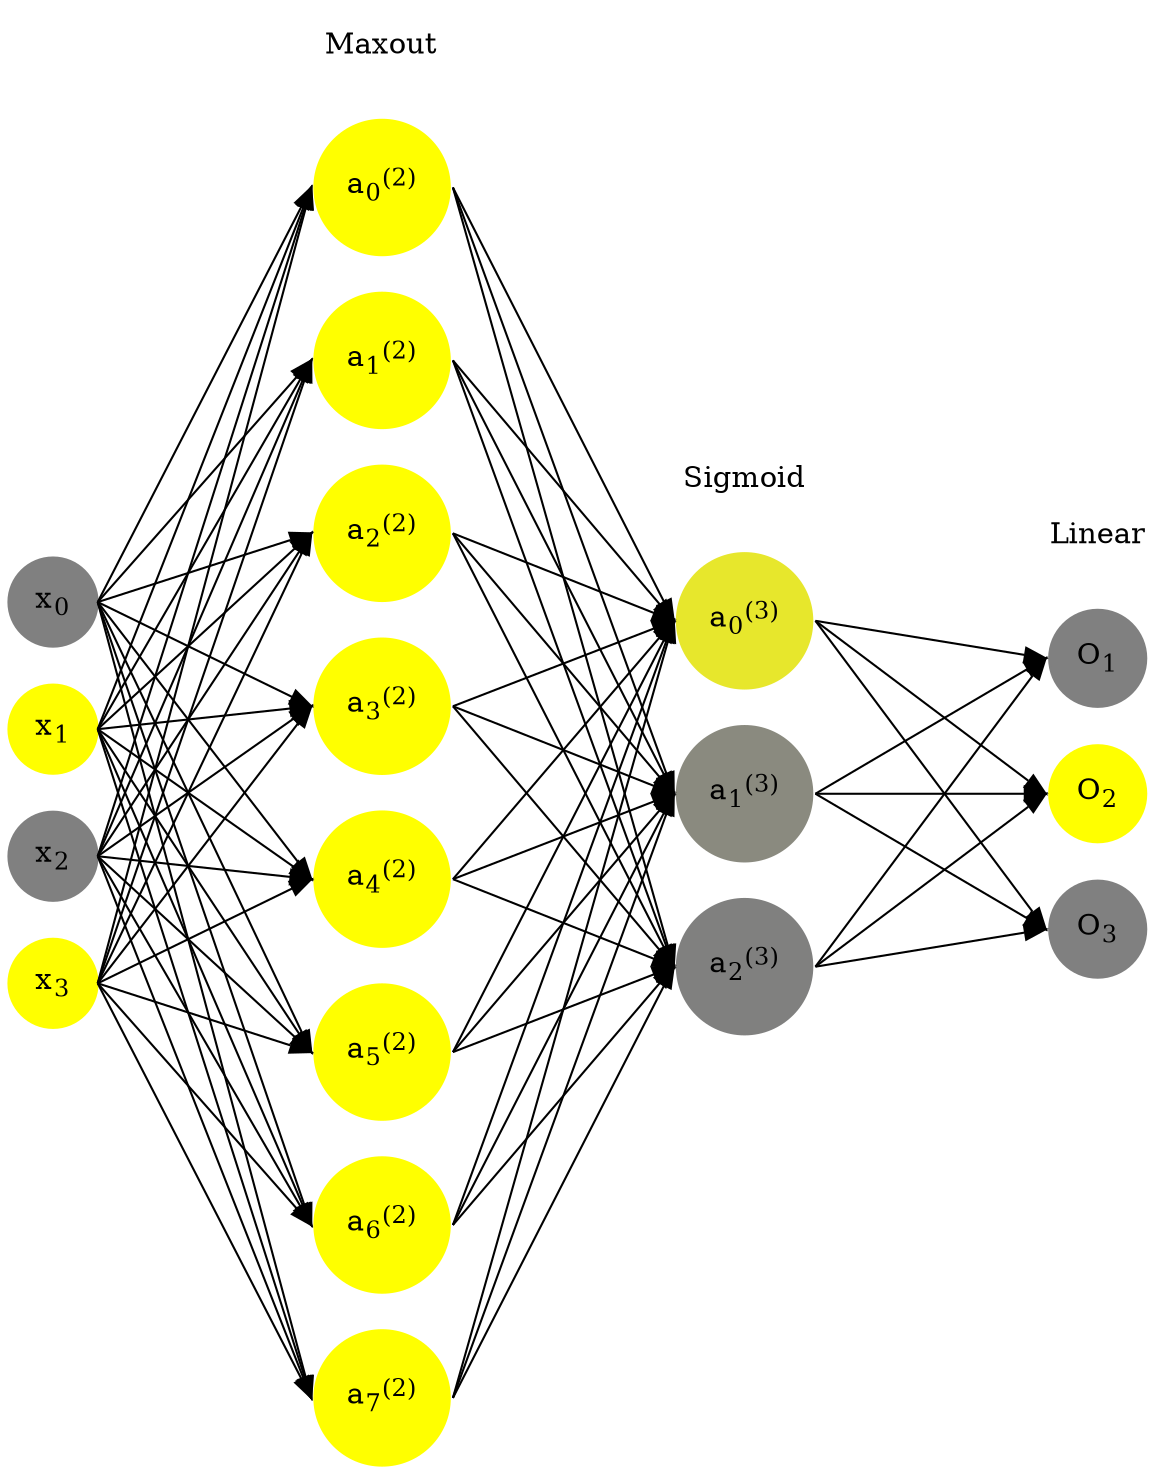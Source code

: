 digraph G {
	rankdir = LR;
	splines=false;
	edge[style=invis];
	ranksep= 1.4;
	{
	node [shape=circle, color="0.1667, 0.0, 0.5", style=filled, fillcolor="0.1667, 0.0, 0.5"];
	x0 [label=<x<sub>0</sub>>];
	}
	{
	node [shape=circle, color="0.1667, 1.0, 1.0", style=filled, fillcolor="0.1667, 1.0, 1.0"];
	x1 [label=<x<sub>1</sub>>];
	}
	{
	node [shape=circle, color="0.1667, 0.0, 0.5", style=filled, fillcolor="0.1667, 0.0, 0.5"];
	x2 [label=<x<sub>2</sub>>];
	}
	{
	node [shape=circle, color="0.1667, 1.0, 1.0", style=filled, fillcolor="0.1667, 1.0, 1.0"];
	x3 [label=<x<sub>3</sub>>];
	}
	{
	node [shape=circle, color="0.1667, 1.292057, 1.146028", style=filled, fillcolor="0.1667, 1.292057, 1.146028"];
	a02 [label=<a<sub>0</sub><sup>(2)</sup>>];
	}
	{
	node [shape=circle, color="0.1667, 1.292057, 1.146028", style=filled, fillcolor="0.1667, 1.292057, 1.146028"];
	a12 [label=<a<sub>1</sub><sup>(2)</sup>>];
	}
	{
	node [shape=circle, color="0.1667, 1.292057, 1.146028", style=filled, fillcolor="0.1667, 1.292057, 1.146028"];
	a22 [label=<a<sub>2</sub><sup>(2)</sup>>];
	}
	{
	node [shape=circle, color="0.1667, 1.292057, 1.146028", style=filled, fillcolor="0.1667, 1.292057, 1.146028"];
	a32 [label=<a<sub>3</sub><sup>(2)</sup>>];
	}
	{
	node [shape=circle, color="0.1667, 1.292057, 1.146028", style=filled, fillcolor="0.1667, 1.292057, 1.146028"];
	a42 [label=<a<sub>4</sub><sup>(2)</sup>>];
	}
	{
	node [shape=circle, color="0.1667, 1.292057, 1.146028", style=filled, fillcolor="0.1667, 1.292057, 1.146028"];
	a52 [label=<a<sub>5</sub><sup>(2)</sup>>];
	}
	{
	node [shape=circle, color="0.1667, 1.292057, 1.146028", style=filled, fillcolor="0.1667, 1.292057, 1.146028"];
	a62 [label=<a<sub>6</sub><sup>(2)</sup>>];
	}
	{
	node [shape=circle, color="0.1667, 1.292057, 1.146028", style=filled, fillcolor="0.1667, 1.292057, 1.146028"];
	a72 [label=<a<sub>7</sub><sup>(2)</sup>>];
	}
	{
	node [shape=circle, color="0.1667, 0.809668, 0.904834", style=filled, fillcolor="0.1667, 0.809668, 0.904834"];
	a03 [label=<a<sub>0</sub><sup>(3)</sup>>];
	}
	{
	node [shape=circle, color="0.1667, 0.080457, 0.540229", style=filled, fillcolor="0.1667, 0.080457, 0.540229"];
	a13 [label=<a<sub>1</sub><sup>(3)</sup>>];
	}
	{
	node [shape=circle, color="0.1667, 0.000612, 0.500306", style=filled, fillcolor="0.1667, 0.000612, 0.500306"];
	a23 [label=<a<sub>2</sub><sup>(3)</sup>>];
	}
	{
	node [shape=circle, color="0.1667, 0.0, 0.5", style=filled, fillcolor="0.1667, 0.0, 0.5"];
	O1 [label=<O<sub>1</sub>>];
	}
	{
	node [shape=circle, color="0.1667, 1.0, 1.0", style=filled, fillcolor="0.1667, 1.0, 1.0"];
	O2 [label=<O<sub>2</sub>>];
	}
	{
	node [shape=circle, color="0.1667, 0.0, 0.5", style=filled, fillcolor="0.1667, 0.0, 0.5"];
	O3 [label=<O<sub>3</sub>>];
	}
	{
	rank=same;
	x0->x1->x2->x3;
	}
	{
	rank=same;
	a02->a12->a22->a32->a42->a52->a62->a72;
	}
	{
	rank=same;
	a03->a13->a23;
	}
	{
	rank=same;
	O1->O2->O3;
	}
	l1 [shape=plaintext,label="Maxout"];
	l1->a02;
	{rank=same; l1;a02};
	l2 [shape=plaintext,label="Sigmoid"];
	l2->a03;
	{rank=same; l2;a03};
	l3 [shape=plaintext,label="Linear"];
	l3->O1;
	{rank=same; l3;O1};
edge[style=solid, tailport=e, headport=w];
	{x0;x1;x2;x3} -> {a02;a12;a22;a32;a42;a52;a62;a72};
	{a02;a12;a22;a32;a42;a52;a62;a72} -> {a03;a13;a23};
	{a03;a13;a23} -> {O1,O2,O3};
}